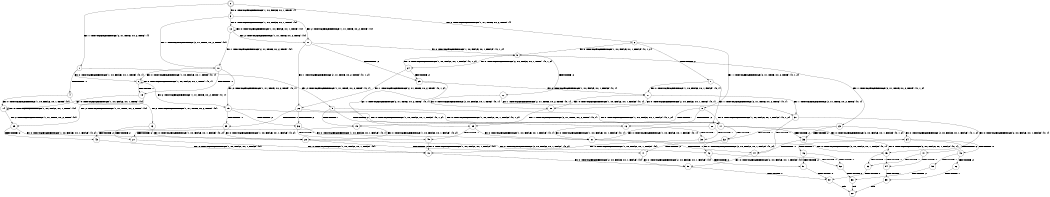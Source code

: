 digraph BCG {
size = "7, 10.5";
center = TRUE;
node [shape = circle];
0 [peripheries = 2];
0 -> 1 [label = "EX !1 !ATOMIC_EXCH_BRANCH (2, +1, TRUE, +0, 2, TRUE) !{}"];
0 -> 2 [label = "EX !2 !ATOMIC_EXCH_BRANCH (1, +1, TRUE, +0, 2, TRUE) !{}"];
0 -> 3 [label = "EX !0 !ATOMIC_EXCH_BRANCH (1, +0, FALSE, +0, 1, TRUE) !{}"];
1 -> 4 [label = "TERMINATE !1"];
1 -> 5 [label = "EX !2 !ATOMIC_EXCH_BRANCH (1, +1, TRUE, +0, 2, TRUE) !{0, 1}"];
1 -> 6 [label = "EX !0 !ATOMIC_EXCH_BRANCH (1, +0, FALSE, +0, 1, TRUE) !{0, 1}"];
2 -> 7 [label = "TERMINATE !2"];
2 -> 8 [label = "EX !1 !ATOMIC_EXCH_BRANCH (2, +1, TRUE, +0, 2, TRUE) !{0, 1, 2}"];
2 -> 9 [label = "EX !0 !ATOMIC_EXCH_BRANCH (1, +0, FALSE, +0, 1, FALSE) !{0, 1, 2}"];
3 -> 10 [label = "EX !1 !ATOMIC_EXCH_BRANCH (2, +1, TRUE, +0, 2, TRUE) !{0}"];
3 -> 11 [label = "EX !2 !ATOMIC_EXCH_BRANCH (1, +1, TRUE, +0, 2, TRUE) !{0}"];
3 -> 12 [label = "EX !0 !ATOMIC_EXCH_BRANCH (1, +0, FALSE, +0, 1, TRUE) !{0}"];
4 -> 13 [label = "EX !2 !ATOMIC_EXCH_BRANCH (1, +1, TRUE, +0, 2, TRUE) !{0}"];
4 -> 14 [label = "EX !0 !ATOMIC_EXCH_BRANCH (1, +0, FALSE, +0, 1, TRUE) !{0}"];
5 -> 15 [label = "TERMINATE !1"];
5 -> 16 [label = "TERMINATE !2"];
5 -> 17 [label = "EX !0 !ATOMIC_EXCH_BRANCH (1, +0, FALSE, +0, 1, FALSE) !{0, 1, 2}"];
6 -> 18 [label = "TERMINATE !1"];
6 -> 19 [label = "EX !2 !ATOMIC_EXCH_BRANCH (1, +1, TRUE, +0, 2, TRUE) !{0, 1}"];
6 -> 6 [label = "EX !0 !ATOMIC_EXCH_BRANCH (1, +0, FALSE, +0, 1, TRUE) !{0, 1}"];
7 -> 20 [label = "EX !1 !ATOMIC_EXCH_BRANCH (2, +1, TRUE, +0, 2, TRUE) !{0, 1}"];
7 -> 21 [label = "EX !0 !ATOMIC_EXCH_BRANCH (1, +0, FALSE, +0, 1, FALSE) !{0, 1}"];
8 -> 15 [label = "TERMINATE !1"];
8 -> 16 [label = "TERMINATE !2"];
8 -> 17 [label = "EX !0 !ATOMIC_EXCH_BRANCH (1, +0, FALSE, +0, 1, FALSE) !{0, 1, 2}"];
9 -> 22 [label = "TERMINATE !2"];
9 -> 23 [label = "EX !1 !ATOMIC_EXCH_BRANCH (2, +1, TRUE, +0, 2, TRUE) !{0, 1, 2}"];
9 -> 24 [label = "EX !0 !ATOMIC_EXCH_BRANCH (2, +0, FALSE, +0, 1, TRUE) !{0, 1, 2}"];
10 -> 18 [label = "TERMINATE !1"];
10 -> 19 [label = "EX !2 !ATOMIC_EXCH_BRANCH (1, +1, TRUE, +0, 2, TRUE) !{0, 1}"];
10 -> 6 [label = "EX !0 !ATOMIC_EXCH_BRANCH (1, +0, FALSE, +0, 1, TRUE) !{0, 1}"];
11 -> 25 [label = "TERMINATE !2"];
11 -> 26 [label = "EX !1 !ATOMIC_EXCH_BRANCH (2, +1, TRUE, +0, 2, TRUE) !{0, 1, 2}"];
11 -> 9 [label = "EX !0 !ATOMIC_EXCH_BRANCH (1, +0, FALSE, +0, 1, FALSE) !{0, 1, 2}"];
12 -> 10 [label = "EX !1 !ATOMIC_EXCH_BRANCH (2, +1, TRUE, +0, 2, TRUE) !{0}"];
12 -> 11 [label = "EX !2 !ATOMIC_EXCH_BRANCH (1, +1, TRUE, +0, 2, TRUE) !{0}"];
12 -> 12 [label = "EX !0 !ATOMIC_EXCH_BRANCH (1, +0, FALSE, +0, 1, TRUE) !{0}"];
13 -> 27 [label = "TERMINATE !2"];
13 -> 28 [label = "EX !0 !ATOMIC_EXCH_BRANCH (1, +0, FALSE, +0, 1, FALSE) !{0, 2}"];
14 -> 29 [label = "EX !2 !ATOMIC_EXCH_BRANCH (1, +1, TRUE, +0, 2, TRUE) !{0}"];
14 -> 14 [label = "EX !0 !ATOMIC_EXCH_BRANCH (1, +0, FALSE, +0, 1, TRUE) !{0}"];
15 -> 27 [label = "TERMINATE !2"];
15 -> 28 [label = "EX !0 !ATOMIC_EXCH_BRANCH (1, +0, FALSE, +0, 1, FALSE) !{0, 2}"];
16 -> 30 [label = "TERMINATE !1"];
16 -> 31 [label = "EX !0 !ATOMIC_EXCH_BRANCH (1, +0, FALSE, +0, 1, FALSE) !{0, 1}"];
17 -> 32 [label = "TERMINATE !1"];
17 -> 33 [label = "TERMINATE !2"];
17 -> 34 [label = "EX !0 !ATOMIC_EXCH_BRANCH (2, +0, FALSE, +0, 1, FALSE) !{0, 1, 2}"];
18 -> 29 [label = "EX !2 !ATOMIC_EXCH_BRANCH (1, +1, TRUE, +0, 2, TRUE) !{0}"];
18 -> 14 [label = "EX !0 !ATOMIC_EXCH_BRANCH (1, +0, FALSE, +0, 1, TRUE) !{0}"];
19 -> 35 [label = "TERMINATE !1"];
19 -> 36 [label = "TERMINATE !2"];
19 -> 17 [label = "EX !0 !ATOMIC_EXCH_BRANCH (1, +0, FALSE, +0, 1, FALSE) !{0, 1, 2}"];
20 -> 30 [label = "TERMINATE !1"];
20 -> 31 [label = "EX !0 !ATOMIC_EXCH_BRANCH (1, +0, FALSE, +0, 1, FALSE) !{0, 1}"];
21 -> 37 [label = "EX !1 !ATOMIC_EXCH_BRANCH (2, +1, TRUE, +0, 2, TRUE) !{0, 1}"];
21 -> 38 [label = "EX !0 !ATOMIC_EXCH_BRANCH (2, +0, FALSE, +0, 1, TRUE) !{0, 1}"];
22 -> 37 [label = "EX !1 !ATOMIC_EXCH_BRANCH (2, +1, TRUE, +0, 2, TRUE) !{0, 1}"];
22 -> 38 [label = "EX !0 !ATOMIC_EXCH_BRANCH (2, +0, FALSE, +0, 1, TRUE) !{0, 1}"];
23 -> 32 [label = "TERMINATE !1"];
23 -> 33 [label = "TERMINATE !2"];
23 -> 34 [label = "EX !0 !ATOMIC_EXCH_BRANCH (2, +0, FALSE, +0, 1, FALSE) !{0, 1, 2}"];
24 -> 25 [label = "TERMINATE !2"];
24 -> 26 [label = "EX !1 !ATOMIC_EXCH_BRANCH (2, +1, TRUE, +0, 2, TRUE) !{0, 1, 2}"];
24 -> 9 [label = "EX !0 !ATOMIC_EXCH_BRANCH (1, +0, FALSE, +0, 1, FALSE) !{0, 1, 2}"];
25 -> 39 [label = "EX !1 !ATOMIC_EXCH_BRANCH (2, +1, TRUE, +0, 2, TRUE) !{0, 1}"];
25 -> 21 [label = "EX !0 !ATOMIC_EXCH_BRANCH (1, +0, FALSE, +0, 1, FALSE) !{0, 1}"];
26 -> 35 [label = "TERMINATE !1"];
26 -> 36 [label = "TERMINATE !2"];
26 -> 17 [label = "EX !0 !ATOMIC_EXCH_BRANCH (1, +0, FALSE, +0, 1, FALSE) !{0, 1, 2}"];
27 -> 40 [label = "EX !0 !ATOMIC_EXCH_BRANCH (1, +0, FALSE, +0, 1, FALSE) !{0}"];
28 -> 41 [label = "TERMINATE !2"];
28 -> 42 [label = "EX !0 !ATOMIC_EXCH_BRANCH (2, +0, FALSE, +0, 1, FALSE) !{0, 2}"];
29 -> 43 [label = "TERMINATE !2"];
29 -> 28 [label = "EX !0 !ATOMIC_EXCH_BRANCH (1, +0, FALSE, +0, 1, FALSE) !{0, 2}"];
30 -> 40 [label = "EX !0 !ATOMIC_EXCH_BRANCH (1, +0, FALSE, +0, 1, FALSE) !{0}"];
31 -> 44 [label = "TERMINATE !1"];
31 -> 45 [label = "EX !0 !ATOMIC_EXCH_BRANCH (2, +0, FALSE, +0, 1, FALSE) !{0, 1}"];
32 -> 41 [label = "TERMINATE !2"];
32 -> 42 [label = "EX !0 !ATOMIC_EXCH_BRANCH (2, +0, FALSE, +0, 1, FALSE) !{0, 2}"];
33 -> 44 [label = "TERMINATE !1"];
33 -> 45 [label = "EX !0 !ATOMIC_EXCH_BRANCH (2, +0, FALSE, +0, 1, FALSE) !{0, 1}"];
34 -> 46 [label = "TERMINATE !1"];
34 -> 47 [label = "TERMINATE !2"];
34 -> 48 [label = "TERMINATE !0"];
35 -> 43 [label = "TERMINATE !2"];
35 -> 28 [label = "EX !0 !ATOMIC_EXCH_BRANCH (1, +0, FALSE, +0, 1, FALSE) !{0, 2}"];
36 -> 49 [label = "TERMINATE !1"];
36 -> 31 [label = "EX !0 !ATOMIC_EXCH_BRANCH (1, +0, FALSE, +0, 1, FALSE) !{0, 1}"];
37 -> 44 [label = "TERMINATE !1"];
37 -> 45 [label = "EX !0 !ATOMIC_EXCH_BRANCH (2, +0, FALSE, +0, 1, FALSE) !{0, 1}"];
38 -> 39 [label = "EX !1 !ATOMIC_EXCH_BRANCH (2, +1, TRUE, +0, 2, TRUE) !{0, 1}"];
38 -> 21 [label = "EX !0 !ATOMIC_EXCH_BRANCH (1, +0, FALSE, +0, 1, FALSE) !{0, 1}"];
39 -> 49 [label = "TERMINATE !1"];
39 -> 31 [label = "EX !0 !ATOMIC_EXCH_BRANCH (1, +0, FALSE, +0, 1, FALSE) !{0, 1}"];
40 -> 50 [label = "EX !0 !ATOMIC_EXCH_BRANCH (2, +0, FALSE, +0, 1, FALSE) !{0}"];
41 -> 50 [label = "EX !0 !ATOMIC_EXCH_BRANCH (2, +0, FALSE, +0, 1, FALSE) !{0}"];
42 -> 51 [label = "TERMINATE !2"];
42 -> 52 [label = "TERMINATE !0"];
43 -> 40 [label = "EX !0 !ATOMIC_EXCH_BRANCH (1, +0, FALSE, +0, 1, FALSE) !{0}"];
44 -> 50 [label = "EX !0 !ATOMIC_EXCH_BRANCH (2, +0, FALSE, +0, 1, FALSE) !{0}"];
45 -> 53 [label = "TERMINATE !1"];
45 -> 54 [label = "TERMINATE !0"];
46 -> 51 [label = "TERMINATE !2"];
46 -> 52 [label = "TERMINATE !0"];
47 -> 53 [label = "TERMINATE !1"];
47 -> 54 [label = "TERMINATE !0"];
48 -> 55 [label = "TERMINATE !1"];
48 -> 56 [label = "TERMINATE !2"];
49 -> 40 [label = "EX !0 !ATOMIC_EXCH_BRANCH (1, +0, FALSE, +0, 1, FALSE) !{0}"];
50 -> 57 [label = "TERMINATE !0"];
51 -> 57 [label = "TERMINATE !0"];
52 -> 58 [label = "TERMINATE !2"];
53 -> 57 [label = "TERMINATE !0"];
54 -> 59 [label = "TERMINATE !1"];
55 -> 58 [label = "TERMINATE !2"];
56 -> 59 [label = "TERMINATE !1"];
57 -> 60 [label = "exit"];
58 -> 60 [label = "exit"];
59 -> 60 [label = "exit"];
}
